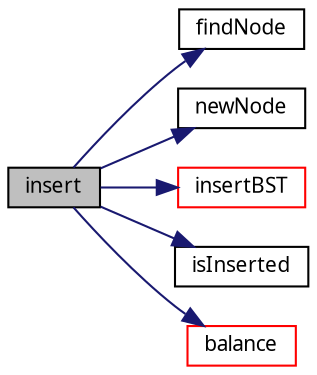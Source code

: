 digraph "insert"
{
  edge [fontname="Verdana",fontsize="10",labelfontname="Verdana",labelfontsize="10"];
  node [fontname="Verdana",fontsize="10",shape=record];
  rankdir="LR";
  Node1 [label="insert",height=0.2,width=0.4,color="black", fillcolor="grey75", style="filled", fontcolor="black"];
  Node1 -> Node2 [color="midnightblue",fontsize="10",style="solid",fontname="Verdana"];
  Node2 [label="findNode",height=0.2,width=0.4,color="black", fillcolor="white", style="filled",URL="$avltree_8h.html#ac3475186366ff6453dc39426d9ed8537",tooltip="Finds the pointer to a node. "];
  Node1 -> Node3 [color="midnightblue",fontsize="10",style="solid",fontname="Verdana"];
  Node3 [label="newNode",height=0.2,width=0.4,color="black", fillcolor="white", style="filled",URL="$node_8h.html#ae6300c950be27914e8ae7361cc247a76",tooltip="Constructs a new instance of a node. "];
  Node1 -> Node4 [color="midnightblue",fontsize="10",style="solid",fontname="Verdana"];
  Node4 [label="insertBST",height=0.2,width=0.4,color="red", fillcolor="white", style="filled",URL="$avltree_8h.html#a85b55f7a073e43bab8ffe2a1b413fa37",tooltip="Inserts as if into a BST tree. "];
  Node1 -> Node5 [color="midnightblue",fontsize="10",style="solid",fontname="Verdana"];
  Node5 [label="isInserted",height=0.2,width=0.4,color="black", fillcolor="white", style="filled",URL="$avltree_8h.html#a35e56a639a24c907151220460f2032f8",tooltip="Checks if a node was inserted into a AVLTree. "];
  Node1 -> Node6 [color="midnightblue",fontsize="10",style="solid",fontname="Verdana"];
  Node6 [label="balance",height=0.2,width=0.4,color="red", fillcolor="white", style="filled",URL="$avltree_8h.html#a02cf481ce67f4289c5c19c0a2287a136",tooltip="Restores the values of a AVLTree. "];
}
